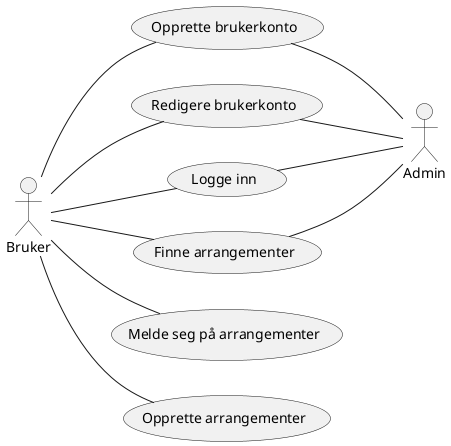 
@startuml


:Bruker:
left to right direction
Bruker -- (Opprette brukerkonto)
Bruker -- (Redigere brukerkonto)
Bruker -- (Logge inn)
Bruker -- (Finne arrangementer)
Bruker -- (Melde seg på arrangementer)
Bruker -- (Opprette arrangementer)


:Admin:
(Opprette brukerkonto) -- Admin
(Redigere brukerkonto) -- Admin
(Logge inn) -- Admin
(Finne arrangementer) -- Admin


@enduml